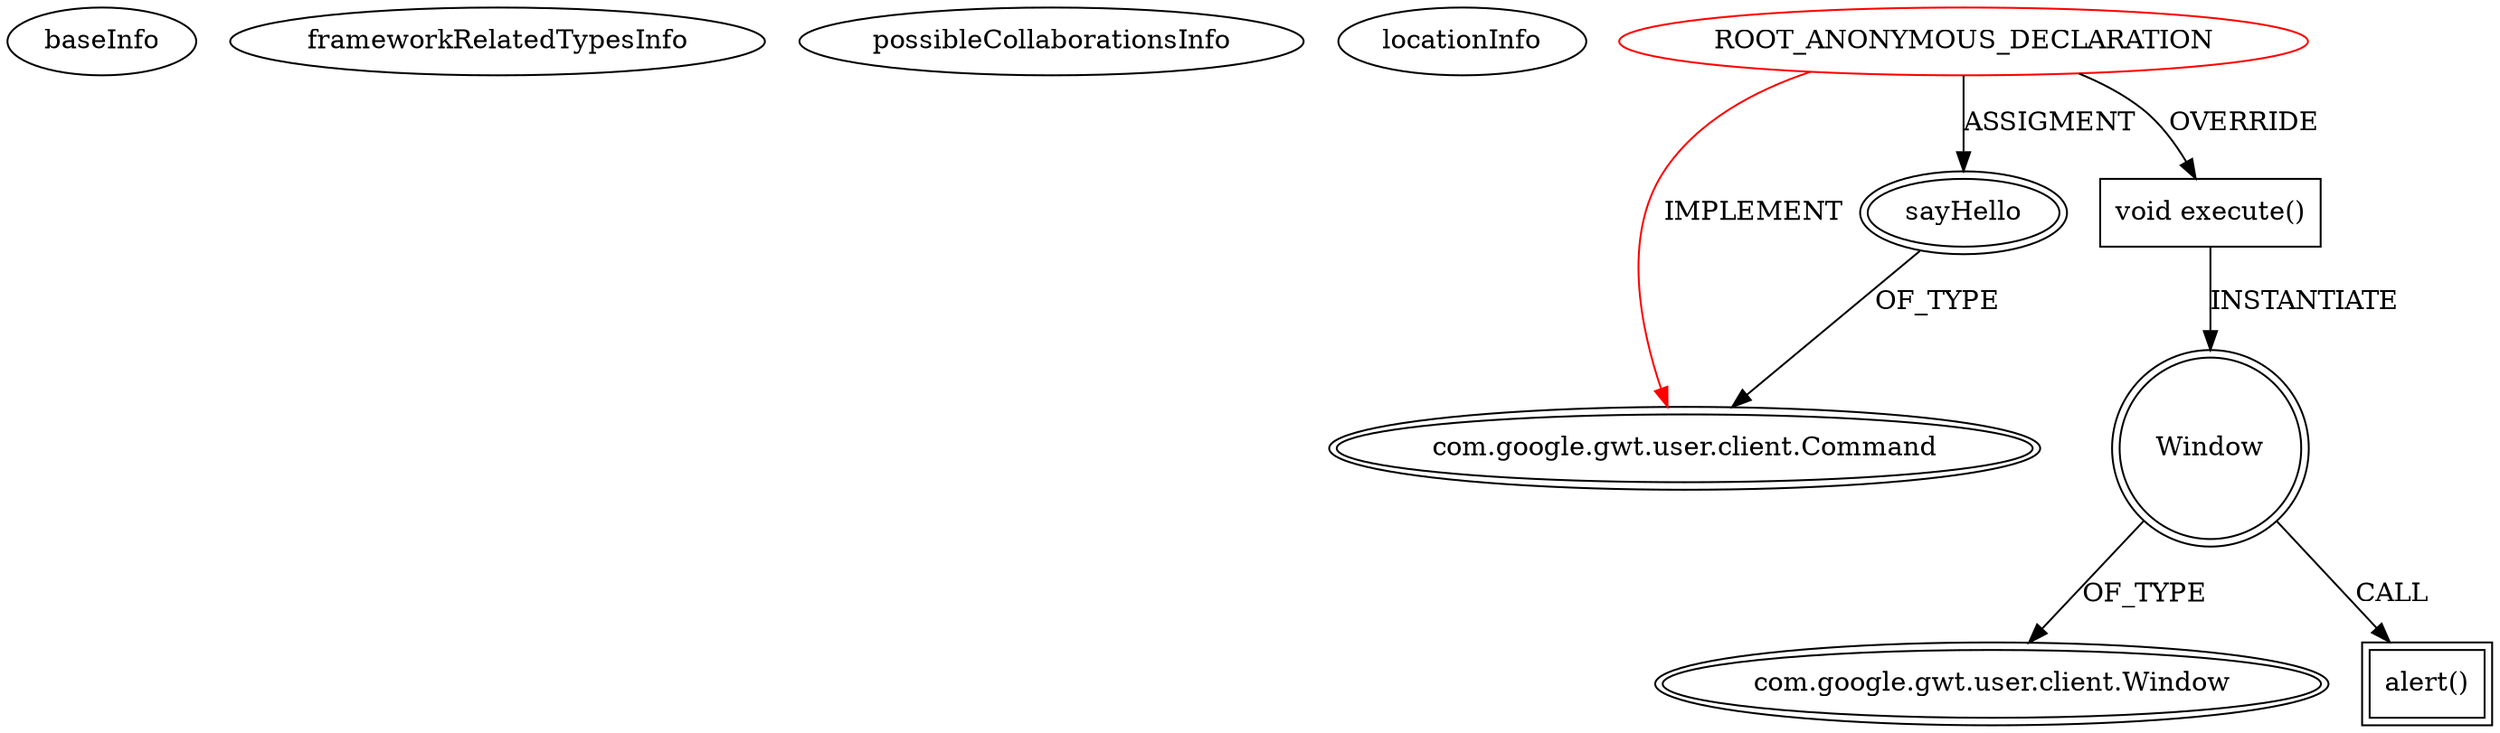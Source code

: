 digraph {
baseInfo[graphId=3339,category="extension_graph",isAnonymous=true,possibleRelation=false]
frameworkRelatedTypesInfo[0="com.google.gwt.user.client.Command"]
possibleCollaborationsInfo[]
locationInfo[projectName="kaladron-Webhack",filePath="/kaladron-Webhack/Webhack-master/src/net/webhack/game/client/WebhackGnomeLike.java",contextSignature="WebhackGnomeLike",graphId="3339"]
0[label="ROOT_ANONYMOUS_DECLARATION",vertexType="ROOT_ANONYMOUS_DECLARATION",isFrameworkType=false,color=red]
1[label="com.google.gwt.user.client.Command",vertexType="FRAMEWORK_INTERFACE_TYPE",isFrameworkType=true,peripheries=2]
2[label="sayHello",vertexType="OUTSIDE_VARIABLE_EXPRESION",isFrameworkType=true,peripheries=2]
4[label="void execute()",vertexType="OVERRIDING_METHOD_DECLARATION",isFrameworkType=false,shape=box]
5[label="Window",vertexType="VARIABLE_EXPRESION",isFrameworkType=true,peripheries=2,shape=circle]
7[label="com.google.gwt.user.client.Window",vertexType="FRAMEWORK_CLASS_TYPE",isFrameworkType=true,peripheries=2]
6[label="alert()",vertexType="INSIDE_CALL",isFrameworkType=true,peripheries=2,shape=box]
0->1[label="IMPLEMENT",color=red]
0->2[label="ASSIGMENT"]
2->1[label="OF_TYPE"]
0->4[label="OVERRIDE"]
4->5[label="INSTANTIATE"]
5->7[label="OF_TYPE"]
5->6[label="CALL"]
}

